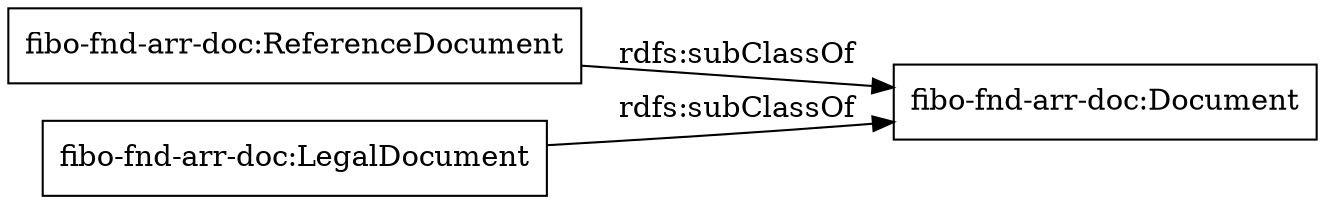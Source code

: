 digraph ar2dtool_diagram { 
rankdir=LR;
size="1000"
node [shape = rectangle, color="black"]; "fibo-fnd-arr-doc:ReferenceDocument" "fibo-fnd-arr-doc:LegalDocument" "fibo-fnd-arr-doc:Document" ; /*classes style*/
	"fibo-fnd-arr-doc:ReferenceDocument" -> "fibo-fnd-arr-doc:Document" [ label = "rdfs:subClassOf" ];
	"fibo-fnd-arr-doc:LegalDocument" -> "fibo-fnd-arr-doc:Document" [ label = "rdfs:subClassOf" ];

}
